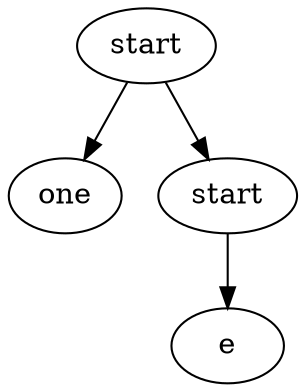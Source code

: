 digraph Tree {
	e2 [label="e"]
	b1 [label="one"]
	b2 [label="start"]
	a [label="start"]
	a -> b1
	a -> b2
	b2 -> e2
}
